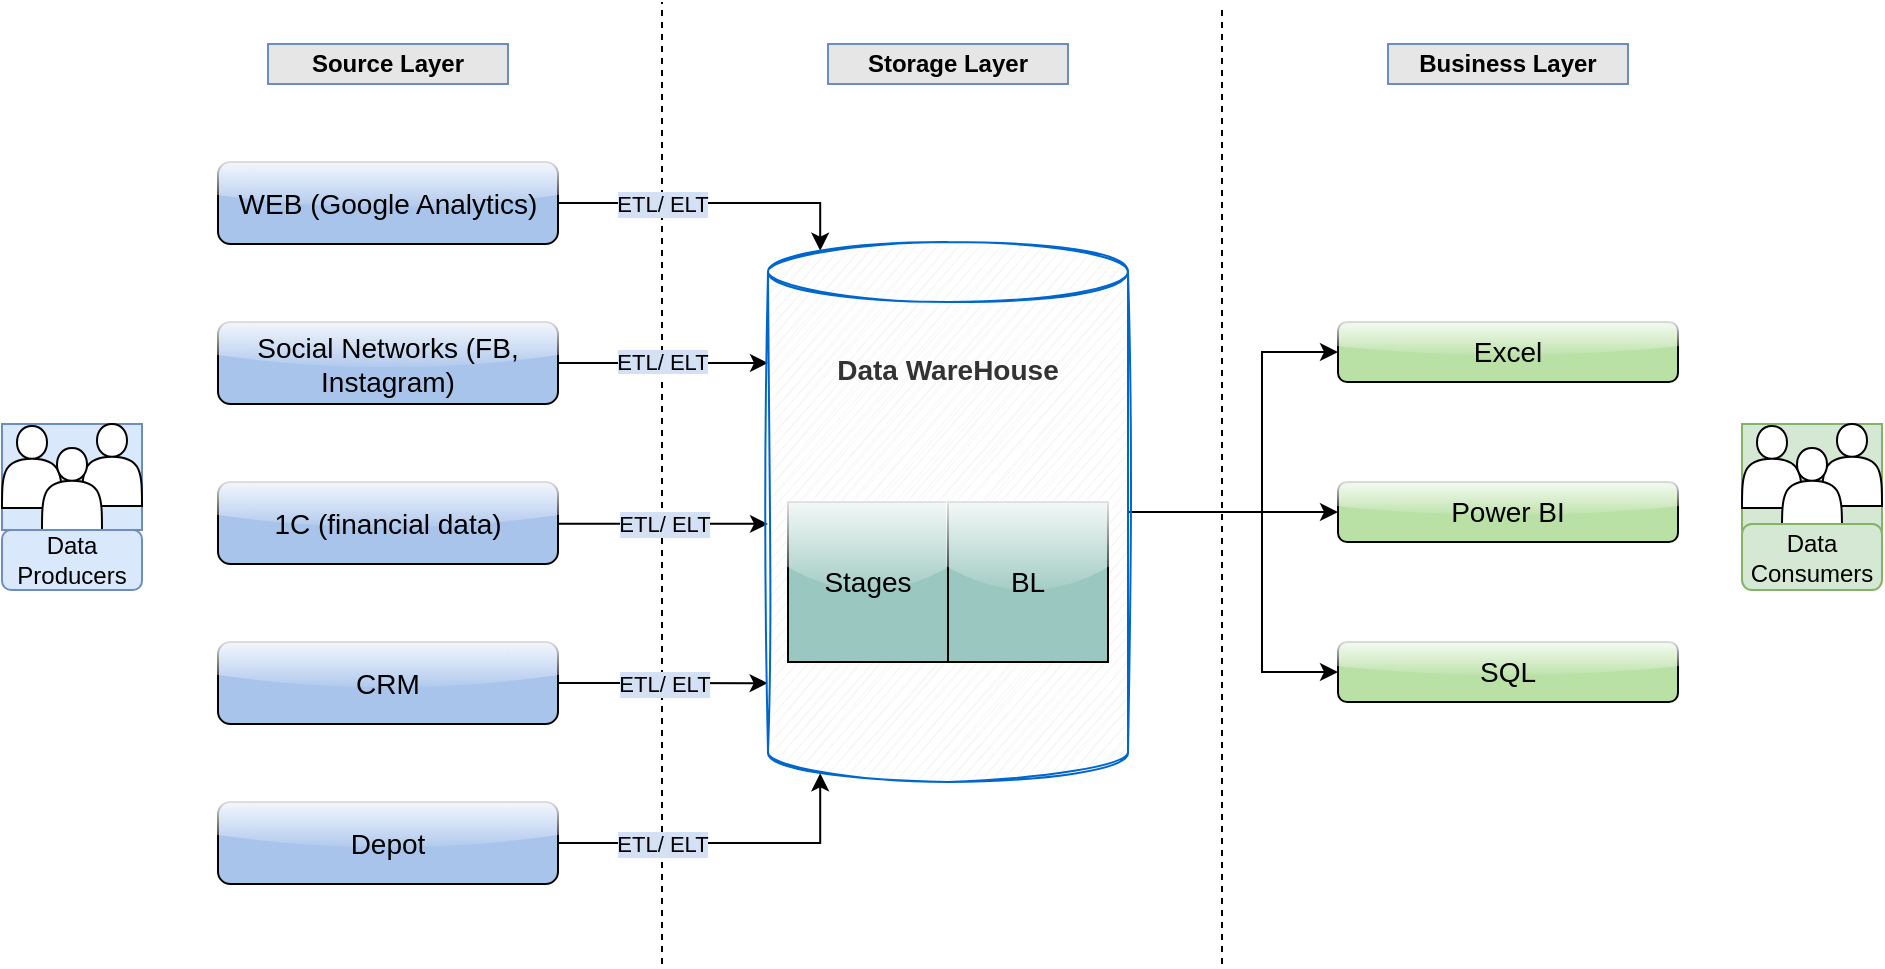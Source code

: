 <mxfile version="20.4.0" type="device"><diagram name="Page-1" id="2ca16b54-16f6-2749-3443-fa8db7711227"><mxGraphModel dx="1106" dy="1137" grid="1" gridSize="10" guides="1" tooltips="1" connect="1" arrows="1" fold="1" page="1" pageScale="1" pageWidth="1000" pageHeight="700" background="none" math="0" shadow="0"><root><mxCell id="0"/><mxCell id="1" parent="0"/><mxCell id="DU24TxCtwAfJMScN4K5A-7" value="" style="endArrow=none;dashed=1;html=1;rounded=0;" edge="1" parent="1"><mxGeometry width="50" height="50" relative="1" as="geometry"><mxPoint x="360" y="590" as="sourcePoint"/><mxPoint x="360" y="109" as="targetPoint"/></mxGeometry></mxCell><mxCell id="DU24TxCtwAfJMScN4K5A-1" value="Source Layer" style="rounded=0;whiteSpace=wrap;html=1;fillColor=#E6E6E6;strokeColor=#6c8ebf;fontStyle=1" vertex="1" parent="1"><mxGeometry x="163" y="130" width="120" height="20" as="geometry"/></mxCell><mxCell id="DU24TxCtwAfJMScN4K5A-2" value="Storage Layer" style="rounded=0;whiteSpace=wrap;html=1;fillColor=#E6E6E6;strokeColor=#6c8ebf;fontStyle=1" vertex="1" parent="1"><mxGeometry x="443" y="130" width="120" height="20" as="geometry"/></mxCell><mxCell id="DU24TxCtwAfJMScN4K5A-3" value="Business Layer" style="rounded=0;whiteSpace=wrap;html=1;fillColor=#E6E6E6;strokeColor=#6c8ebf;fontStyle=1" vertex="1" parent="1"><mxGeometry x="723" y="130" width="120" height="20" as="geometry"/></mxCell><mxCell id="DU24TxCtwAfJMScN4K5A-17" style="edgeStyle=orthogonalEdgeStyle;rounded=0;orthogonalLoop=1;jettySize=auto;html=1;entryX=0.145;entryY=0;entryDx=0;entryDy=4.35;entryPerimeter=0;" edge="1" parent="1" source="DU24TxCtwAfJMScN4K5A-4" target="DU24TxCtwAfJMScN4K5A-11"><mxGeometry relative="1" as="geometry"><Array as="points"><mxPoint x="439" y="210"/></Array></mxGeometry></mxCell><mxCell id="DU24TxCtwAfJMScN4K5A-20" value="ETL/ ELT" style="edgeLabel;html=1;align=center;verticalAlign=middle;resizable=0;points=[];labelBackgroundColor=#D4E1F5;" vertex="1" connectable="0" parent="DU24TxCtwAfJMScN4K5A-17"><mxGeometry x="0.091" y="1" relative="1" as="geometry"><mxPoint x="-33" y="1" as="offset"/></mxGeometry></mxCell><mxCell id="DU24TxCtwAfJMScN4K5A-4" value="WEB (Google Analytics)" style="rounded=1;whiteSpace=wrap;html=1;fillColor=#A9C4EB;glass=1;fontFamily=Helvetica;fontSize=14;" vertex="1" parent="1"><mxGeometry x="138" y="189" width="170" height="41" as="geometry"/></mxCell><mxCell id="DU24TxCtwAfJMScN4K5A-15" style="edgeStyle=orthogonalEdgeStyle;rounded=0;orthogonalLoop=1;jettySize=auto;html=1;entryX=0;entryY=0.522;entryDx=0;entryDy=0;entryPerimeter=0;" edge="1" parent="1" source="DU24TxCtwAfJMScN4K5A-5" target="DU24TxCtwAfJMScN4K5A-11"><mxGeometry relative="1" as="geometry"><Array as="points"><mxPoint x="361" y="370"/></Array></mxGeometry></mxCell><mxCell id="DU24TxCtwAfJMScN4K5A-21" value="ETL/ ELT" style="edgeLabel;html=1;align=center;verticalAlign=middle;resizable=0;points=[];labelBackgroundColor=#D4E1F5;" vertex="1" connectable="0" parent="DU24TxCtwAfJMScN4K5A-15"><mxGeometry x="0.419" relative="1" as="geometry"><mxPoint x="-22" as="offset"/></mxGeometry></mxCell><mxCell id="DU24TxCtwAfJMScN4K5A-5" value="1C (financial data)" style="rounded=1;whiteSpace=wrap;html=1;fillColor=#A9C4EB;glass=1;fontFamily=Helvetica;fontSize=14;" vertex="1" parent="1"><mxGeometry x="138" y="349" width="170" height="41" as="geometry"/></mxCell><mxCell id="DU24TxCtwAfJMScN4K5A-14" value="&lt;span style=&quot;background-color: rgb(212, 225, 245);&quot;&gt;ETL/ ELT&lt;/span&gt;" style="edgeStyle=orthogonalEdgeStyle;rounded=0;orthogonalLoop=1;jettySize=auto;html=1;entryX=0;entryY=0.224;entryDx=0;entryDy=0;entryPerimeter=0;" edge="1" parent="1" source="DU24TxCtwAfJMScN4K5A-6" target="DU24TxCtwAfJMScN4K5A-11"><mxGeometry x="-0.009" relative="1" as="geometry"><Array as="points"/><mxPoint as="offset"/></mxGeometry></mxCell><mxCell id="DU24TxCtwAfJMScN4K5A-6" value="Social Networks (FB, Instagram)" style="rounded=1;whiteSpace=wrap;html=1;fillColor=#A9C4EB;glass=1;fontFamily=Helvetica;fontSize=14;" vertex="1" parent="1"><mxGeometry x="138" y="269" width="170" height="41" as="geometry"/></mxCell><mxCell id="DU24TxCtwAfJMScN4K5A-8" value="" style="endArrow=none;dashed=1;html=1;rounded=0;" edge="1" parent="1"><mxGeometry width="50" height="50" relative="1" as="geometry"><mxPoint x="640" y="590" as="sourcePoint"/><mxPoint x="640" y="110" as="targetPoint"/></mxGeometry></mxCell><mxCell id="DU24TxCtwAfJMScN4K5A-16" style="edgeStyle=orthogonalEdgeStyle;rounded=0;orthogonalLoop=1;jettySize=auto;html=1;entryX=-0.001;entryY=0.817;entryDx=0;entryDy=0;entryPerimeter=0;" edge="1" parent="1" source="DU24TxCtwAfJMScN4K5A-9" target="DU24TxCtwAfJMScN4K5A-11"><mxGeometry relative="1" as="geometry"><Array as="points"/></mxGeometry></mxCell><mxCell id="DU24TxCtwAfJMScN4K5A-22" value="ETL/ ELT" style="edgeLabel;html=1;align=center;verticalAlign=middle;resizable=0;points=[];labelBackgroundColor=#D4E1F5;" vertex="1" connectable="0" parent="DU24TxCtwAfJMScN4K5A-16"><mxGeometry x="0.496" y="1" relative="1" as="geometry"><mxPoint x="-26" y="1" as="offset"/></mxGeometry></mxCell><mxCell id="DU24TxCtwAfJMScN4K5A-9" value="CRM" style="rounded=1;whiteSpace=wrap;html=1;fillColor=#A9C4EB;glass=1;fontFamily=Helvetica;fontSize=14;" vertex="1" parent="1"><mxGeometry x="138" y="429" width="170" height="41" as="geometry"/></mxCell><mxCell id="DU24TxCtwAfJMScN4K5A-19" style="edgeStyle=orthogonalEdgeStyle;rounded=0;orthogonalLoop=1;jettySize=auto;html=1;entryX=0.145;entryY=1;entryDx=0;entryDy=-4.35;entryPerimeter=0;" edge="1" parent="1" source="DU24TxCtwAfJMScN4K5A-10" target="DU24TxCtwAfJMScN4K5A-11"><mxGeometry relative="1" as="geometry"/></mxCell><mxCell id="DU24TxCtwAfJMScN4K5A-23" value="ETL/ ELT" style="edgeLabel;html=1;align=center;verticalAlign=middle;resizable=0;points=[];labelBackgroundColor=#D4E1F5;" vertex="1" connectable="0" parent="DU24TxCtwAfJMScN4K5A-19"><mxGeometry x="-0.046" y="1" relative="1" as="geometry"><mxPoint x="-27" y="1" as="offset"/></mxGeometry></mxCell><mxCell id="DU24TxCtwAfJMScN4K5A-10" value="Depot" style="rounded=1;whiteSpace=wrap;html=1;fillColor=#A9C4EB;glass=1;fontFamily=Helvetica;fontSize=14;" vertex="1" parent="1"><mxGeometry x="138" y="509" width="170" height="41" as="geometry"/></mxCell><mxCell id="DU24TxCtwAfJMScN4K5A-45" style="edgeStyle=orthogonalEdgeStyle;rounded=0;orthogonalLoop=1;jettySize=auto;html=1;entryX=0;entryY=0.5;entryDx=0;entryDy=0;labelBackgroundColor=#D4E1F5;" edge="1" parent="1" source="DU24TxCtwAfJMScN4K5A-11" target="DU24TxCtwAfJMScN4K5A-43"><mxGeometry relative="1" as="geometry"/></mxCell><mxCell id="DU24TxCtwAfJMScN4K5A-46" style="edgeStyle=orthogonalEdgeStyle;rounded=0;orthogonalLoop=1;jettySize=auto;html=1;entryX=0;entryY=0.5;entryDx=0;entryDy=0;labelBackgroundColor=#D4E1F5;" edge="1" parent="1" source="DU24TxCtwAfJMScN4K5A-11" target="DU24TxCtwAfJMScN4K5A-42"><mxGeometry relative="1" as="geometry"><Array as="points"><mxPoint x="660" y="364"/><mxPoint x="660" y="284"/></Array></mxGeometry></mxCell><mxCell id="DU24TxCtwAfJMScN4K5A-47" style="edgeStyle=orthogonalEdgeStyle;rounded=0;orthogonalLoop=1;jettySize=auto;html=1;entryX=0;entryY=0.5;entryDx=0;entryDy=0;labelBackgroundColor=#D4E1F5;" edge="1" parent="1" source="DU24TxCtwAfJMScN4K5A-11" target="DU24TxCtwAfJMScN4K5A-44"><mxGeometry relative="1" as="geometry"><Array as="points"><mxPoint x="660" y="364"/><mxPoint x="660" y="444"/></Array></mxGeometry></mxCell><mxCell id="DU24TxCtwAfJMScN4K5A-11" value="Data WareHouse&lt;br style=&quot;font-size: 14px;&quot;&gt;&lt;br style=&quot;font-size: 14px;&quot;&gt;&lt;br style=&quot;font-size: 14px;&quot;&gt;&lt;br style=&quot;font-size: 14px;&quot;&gt;&lt;br style=&quot;font-size: 14px;&quot;&gt;&lt;br style=&quot;font-size: 14px;&quot;&gt;&lt;br style=&quot;font-size: 14px;&quot;&gt;&lt;br style=&quot;font-size: 14px;&quot;&gt;&lt;br style=&quot;font-size: 14px;&quot;&gt;&lt;br style=&quot;font-size: 14px;&quot;&gt;&lt;br style=&quot;font-size: 14px;&quot;&gt;" style="shape=cylinder3;whiteSpace=wrap;html=1;boundedLbl=1;backgroundOutline=1;size=15;fillColor=#f5f5f5;fontColor=#333333;strokeColor=#0066CC;fontSize=14;shadow=0;sketch=1;fontStyle=1" vertex="1" parent="1"><mxGeometry x="413" y="229" width="180" height="270" as="geometry"/></mxCell><mxCell id="DU24TxCtwAfJMScN4K5A-27" value="Stages" style="whiteSpace=wrap;html=1;aspect=fixed;glass=1;fillStyle=solid;fillColor=#9AC7BF;fontSize=14;" vertex="1" parent="1"><mxGeometry x="423" y="359" width="80" height="80" as="geometry"/></mxCell><mxCell id="DU24TxCtwAfJMScN4K5A-28" value="BL" style="whiteSpace=wrap;html=1;aspect=fixed;glass=1;fillStyle=solid;fillColor=#9AC7BF;fontSize=14;" vertex="1" parent="1"><mxGeometry x="503" y="359" width="80" height="80" as="geometry"/></mxCell><mxCell id="DU24TxCtwAfJMScN4K5A-35" value="" style="group" vertex="1" connectable="0" parent="1"><mxGeometry x="30" y="320" width="70" height="83" as="geometry"/></mxCell><mxCell id="DU24TxCtwAfJMScN4K5A-33" value="" style="group;fillColor=#dae8fc;strokeColor=#6c8ebf;" vertex="1" connectable="0" parent="DU24TxCtwAfJMScN4K5A-35"><mxGeometry width="70" height="53" as="geometry"/></mxCell><mxCell id="DU24TxCtwAfJMScN4K5A-31" value="" style="shape=actor;whiteSpace=wrap;html=1;" vertex="1" parent="DU24TxCtwAfJMScN4K5A-33"><mxGeometry x="40" width="30" height="41" as="geometry"/></mxCell><mxCell id="DU24TxCtwAfJMScN4K5A-29" value="" style="shape=actor;whiteSpace=wrap;html=1;" vertex="1" parent="DU24TxCtwAfJMScN4K5A-33"><mxGeometry y="1" width="30" height="41" as="geometry"/></mxCell><mxCell id="DU24TxCtwAfJMScN4K5A-30" value="" style="shape=actor;whiteSpace=wrap;html=1;" vertex="1" parent="DU24TxCtwAfJMScN4K5A-33"><mxGeometry x="20" y="12" width="30" height="41" as="geometry"/></mxCell><mxCell id="DU24TxCtwAfJMScN4K5A-34" value="Data Producers" style="text;html=1;strokeColor=#6c8ebf;fillColor=#dae8fc;align=center;verticalAlign=middle;whiteSpace=wrap;rounded=1;" vertex="1" parent="DU24TxCtwAfJMScN4K5A-35"><mxGeometry y="53" width="70" height="30" as="geometry"/></mxCell><mxCell id="DU24TxCtwAfJMScN4K5A-36" value="" style="group;fillColor=none;strokeColor=none;rounded=1;" vertex="1" connectable="0" parent="1"><mxGeometry x="900" y="320" width="70" height="83" as="geometry"/></mxCell><mxCell id="DU24TxCtwAfJMScN4K5A-37" value="" style="group;fillColor=#d5e8d4;strokeColor=#82b366;" vertex="1" connectable="0" parent="DU24TxCtwAfJMScN4K5A-36"><mxGeometry width="70" height="53" as="geometry"/></mxCell><mxCell id="DU24TxCtwAfJMScN4K5A-38" value="" style="shape=actor;whiteSpace=wrap;html=1;" vertex="1" parent="DU24TxCtwAfJMScN4K5A-37"><mxGeometry x="40" width="30" height="41" as="geometry"/></mxCell><mxCell id="DU24TxCtwAfJMScN4K5A-39" value="" style="shape=actor;whiteSpace=wrap;html=1;" vertex="1" parent="DU24TxCtwAfJMScN4K5A-37"><mxGeometry y="1" width="30" height="41" as="geometry"/></mxCell><mxCell id="DU24TxCtwAfJMScN4K5A-40" value="" style="shape=actor;whiteSpace=wrap;html=1;" vertex="1" parent="DU24TxCtwAfJMScN4K5A-37"><mxGeometry x="20" y="12" width="30" height="41" as="geometry"/></mxCell><mxCell id="DU24TxCtwAfJMScN4K5A-41" value="Data Consumers" style="text;html=1;strokeColor=#82b366;fillColor=#d5e8d4;align=center;verticalAlign=middle;whiteSpace=wrap;rounded=1;" vertex="1" parent="DU24TxCtwAfJMScN4K5A-36"><mxGeometry y="50" width="70" height="33" as="geometry"/></mxCell><mxCell id="DU24TxCtwAfJMScN4K5A-42" value="Excel" style="rounded=1;whiteSpace=wrap;html=1;fillColor=#B9E0A5;glass=1;fontSize=14;" vertex="1" parent="1"><mxGeometry x="698" y="269" width="170" height="30" as="geometry"/></mxCell><mxCell id="DU24TxCtwAfJMScN4K5A-43" value="Power BI" style="rounded=1;whiteSpace=wrap;html=1;fillColor=#B9E0A5;glass=1;fontSize=14;" vertex="1" parent="1"><mxGeometry x="698" y="349" width="170" height="30" as="geometry"/></mxCell><mxCell id="DU24TxCtwAfJMScN4K5A-44" value="SQL" style="rounded=1;whiteSpace=wrap;html=1;fillColor=#B9E0A5;glass=1;fontSize=14;" vertex="1" parent="1"><mxGeometry x="698" y="429" width="170" height="30" as="geometry"/></mxCell></root></mxGraphModel></diagram></mxfile>